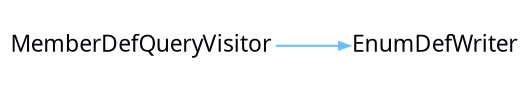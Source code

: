 digraph {
 rankdir = "LR"
 bgcolor = none;
 layout  = dot;
 edge [
   arrowsize = "0.5"
   color     = "#69BFFFFF"
 ]
 DGQZ03o[
   shape    = none
   label    = "MemberDefQueryVisitor"
   margin   = "0.01"
   fontname = "Segoe UI"
   fontsize = "11"
   fontcolor= "#010509FF"
 ]
 qEiZ03o[
   shape    = none
   label    = "EnumDefWriter"
   margin   = "0.01"
   fontname = "Segoe UI"
   fontsize = "11"
   fontcolor= "#010509FF"
 ]
 DGQZ03o->qEiZ03o
}
